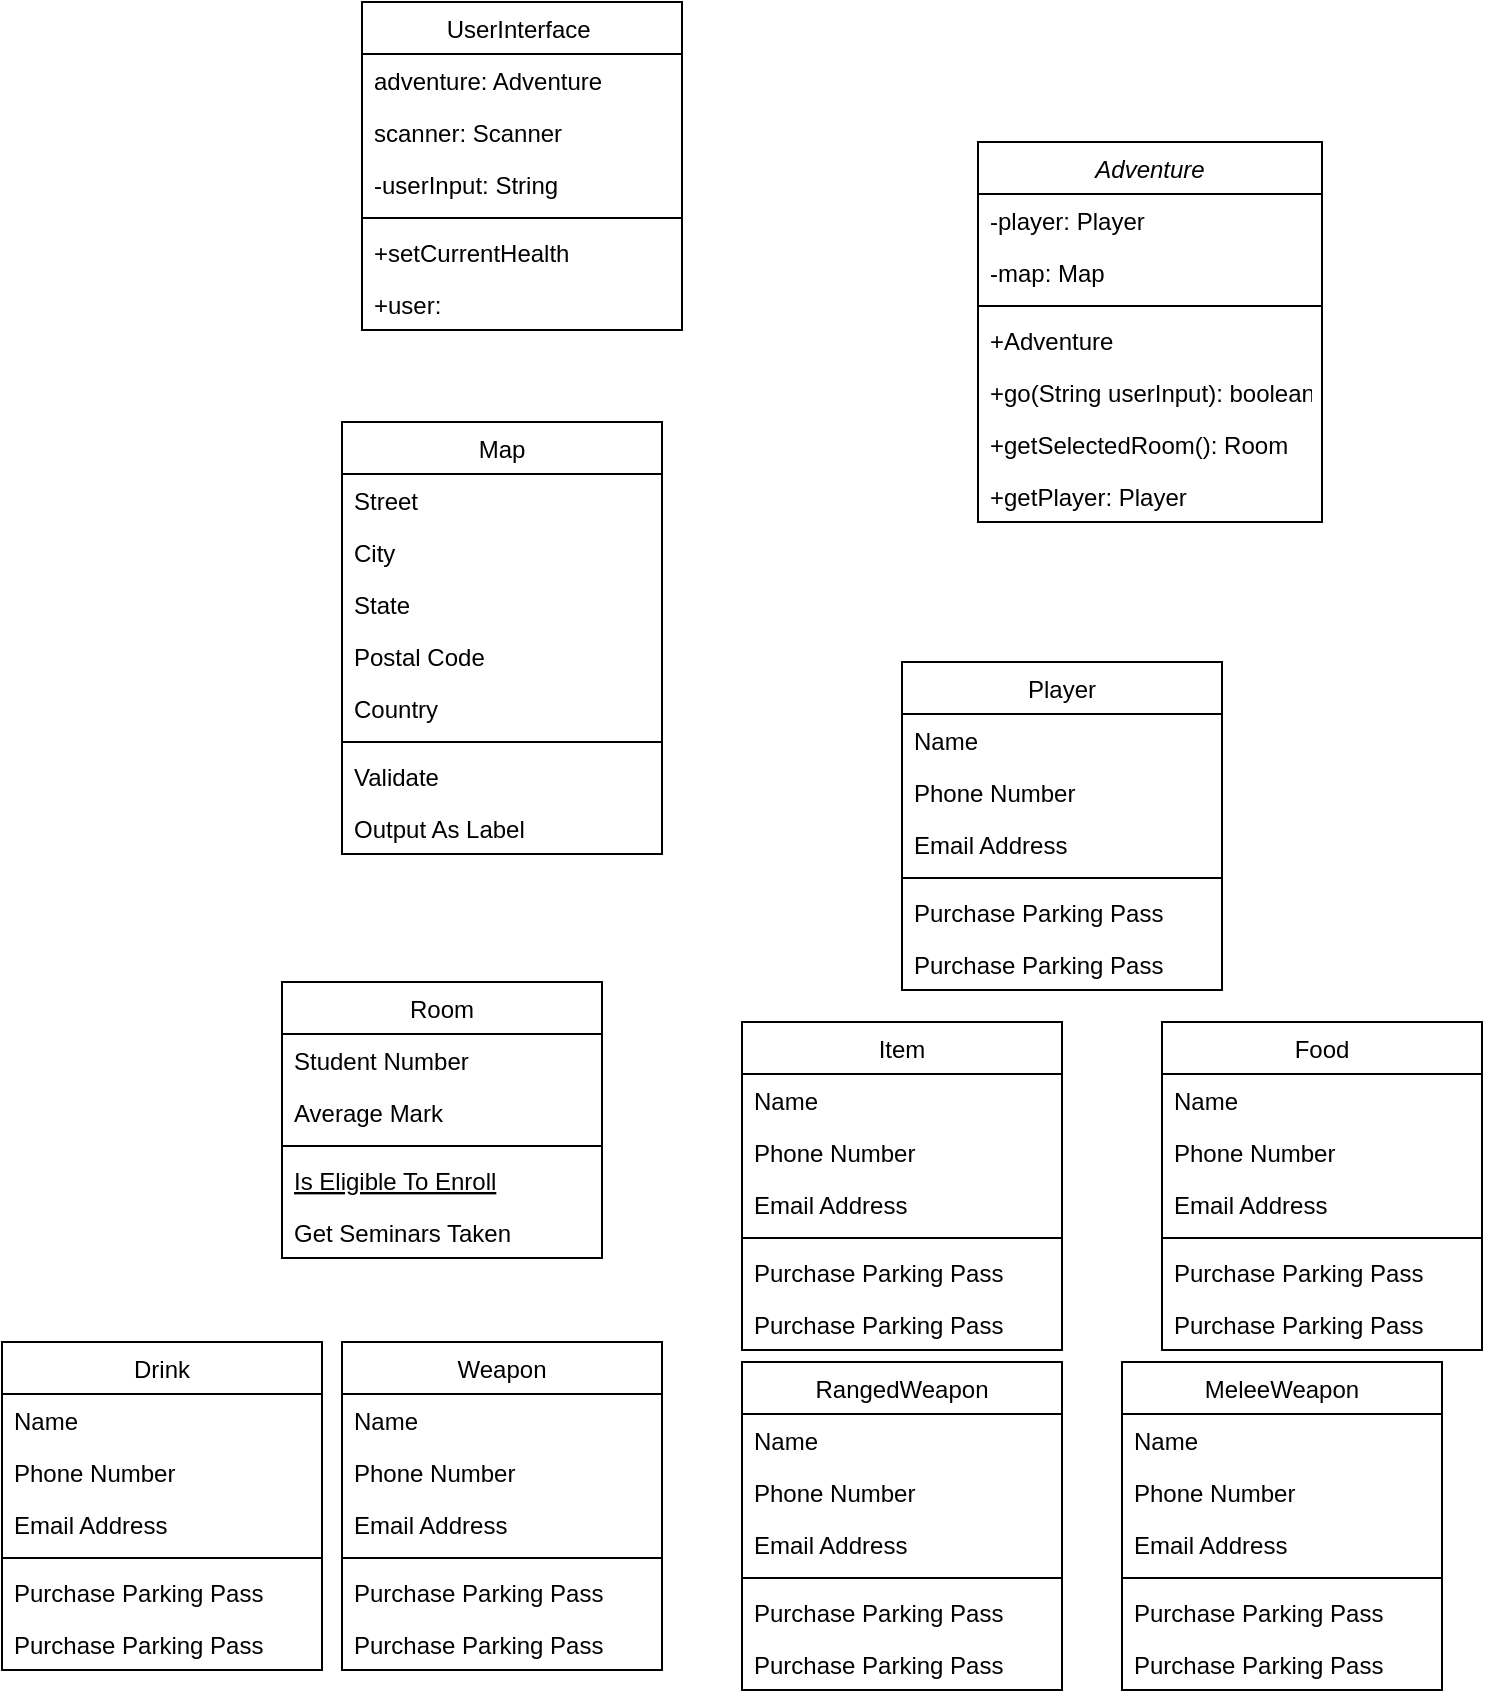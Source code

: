 <mxfile version="20.4.0" type="github">
  <diagram id="C5RBs43oDa-KdzZeNtuy" name="Page-1">
    <mxGraphModel dx="946" dy="645" grid="1" gridSize="10" guides="1" tooltips="1" connect="1" arrows="1" fold="1" page="1" pageScale="1" pageWidth="827" pageHeight="1169" math="0" shadow="0">
      <root>
        <mxCell id="WIyWlLk6GJQsqaUBKTNV-0" />
        <mxCell id="WIyWlLk6GJQsqaUBKTNV-1" parent="WIyWlLk6GJQsqaUBKTNV-0" />
        <mxCell id="u6Tng74yT31VrlchSR7E-79" value="UserInterface " style="swimlane;fontStyle=0;align=center;verticalAlign=top;childLayout=stackLayout;horizontal=1;startSize=26;horizontalStack=0;resizeParent=1;resizeLast=0;collapsible=1;marginBottom=0;rounded=0;shadow=0;strokeWidth=1;" vertex="1" parent="WIyWlLk6GJQsqaUBKTNV-1">
          <mxGeometry x="210" y="60" width="160" height="164" as="geometry">
            <mxRectangle x="230" y="140" width="160" height="26" as="alternateBounds" />
          </mxGeometry>
        </mxCell>
        <mxCell id="u6Tng74yT31VrlchSR7E-80" value="adventure: Adventure" style="text;align=left;verticalAlign=top;spacingLeft=4;spacingRight=4;overflow=hidden;rotatable=0;points=[[0,0.5],[1,0.5]];portConstraint=eastwest;" vertex="1" parent="u6Tng74yT31VrlchSR7E-79">
          <mxGeometry y="26" width="160" height="26" as="geometry" />
        </mxCell>
        <mxCell id="u6Tng74yT31VrlchSR7E-81" value="scanner: Scanner" style="text;align=left;verticalAlign=top;spacingLeft=4;spacingRight=4;overflow=hidden;rotatable=0;points=[[0,0.5],[1,0.5]];portConstraint=eastwest;rounded=0;shadow=0;html=0;" vertex="1" parent="u6Tng74yT31VrlchSR7E-79">
          <mxGeometry y="52" width="160" height="26" as="geometry" />
        </mxCell>
        <mxCell id="u6Tng74yT31VrlchSR7E-82" value="-userInput: String" style="text;align=left;verticalAlign=top;spacingLeft=4;spacingRight=4;overflow=hidden;rotatable=0;points=[[0,0.5],[1,0.5]];portConstraint=eastwest;rounded=0;shadow=0;html=0;" vertex="1" parent="u6Tng74yT31VrlchSR7E-79">
          <mxGeometry y="78" width="160" height="26" as="geometry" />
        </mxCell>
        <mxCell id="u6Tng74yT31VrlchSR7E-83" value="" style="line;html=1;strokeWidth=1;align=left;verticalAlign=middle;spacingTop=-1;spacingLeft=3;spacingRight=3;rotatable=0;labelPosition=right;points=[];portConstraint=eastwest;" vertex="1" parent="u6Tng74yT31VrlchSR7E-79">
          <mxGeometry y="104" width="160" height="8" as="geometry" />
        </mxCell>
        <mxCell id="u6Tng74yT31VrlchSR7E-84" value="+setCurrentHealth" style="text;align=left;verticalAlign=top;spacingLeft=4;spacingRight=4;overflow=hidden;rotatable=0;points=[[0,0.5],[1,0.5]];portConstraint=eastwest;" vertex="1" parent="u6Tng74yT31VrlchSR7E-79">
          <mxGeometry y="112" width="160" height="26" as="geometry" />
        </mxCell>
        <mxCell id="u6Tng74yT31VrlchSR7E-85" value="+user:" style="text;align=left;verticalAlign=top;spacingLeft=4;spacingRight=4;overflow=hidden;rotatable=0;points=[[0,0.5],[1,0.5]];portConstraint=eastwest;" vertex="1" parent="u6Tng74yT31VrlchSR7E-79">
          <mxGeometry y="138" width="160" height="26" as="geometry" />
        </mxCell>
        <mxCell id="u6Tng74yT31VrlchSR7E-86" value="Room" style="swimlane;fontStyle=0;align=center;verticalAlign=top;childLayout=stackLayout;horizontal=1;startSize=26;horizontalStack=0;resizeParent=1;resizeLast=0;collapsible=1;marginBottom=0;rounded=0;shadow=0;strokeWidth=1;" vertex="1" parent="WIyWlLk6GJQsqaUBKTNV-1">
          <mxGeometry x="170" y="550" width="160" height="138" as="geometry">
            <mxRectangle x="130" y="380" width="160" height="26" as="alternateBounds" />
          </mxGeometry>
        </mxCell>
        <mxCell id="u6Tng74yT31VrlchSR7E-87" value="Student Number" style="text;align=left;verticalAlign=top;spacingLeft=4;spacingRight=4;overflow=hidden;rotatable=0;points=[[0,0.5],[1,0.5]];portConstraint=eastwest;" vertex="1" parent="u6Tng74yT31VrlchSR7E-86">
          <mxGeometry y="26" width="160" height="26" as="geometry" />
        </mxCell>
        <mxCell id="u6Tng74yT31VrlchSR7E-88" value="Average Mark" style="text;align=left;verticalAlign=top;spacingLeft=4;spacingRight=4;overflow=hidden;rotatable=0;points=[[0,0.5],[1,0.5]];portConstraint=eastwest;rounded=0;shadow=0;html=0;" vertex="1" parent="u6Tng74yT31VrlchSR7E-86">
          <mxGeometry y="52" width="160" height="26" as="geometry" />
        </mxCell>
        <mxCell id="u6Tng74yT31VrlchSR7E-89" value="" style="line;html=1;strokeWidth=1;align=left;verticalAlign=middle;spacingTop=-1;spacingLeft=3;spacingRight=3;rotatable=0;labelPosition=right;points=[];portConstraint=eastwest;" vertex="1" parent="u6Tng74yT31VrlchSR7E-86">
          <mxGeometry y="78" width="160" height="8" as="geometry" />
        </mxCell>
        <mxCell id="u6Tng74yT31VrlchSR7E-90" value="Is Eligible To Enroll" style="text;align=left;verticalAlign=top;spacingLeft=4;spacingRight=4;overflow=hidden;rotatable=0;points=[[0,0.5],[1,0.5]];portConstraint=eastwest;fontStyle=4" vertex="1" parent="u6Tng74yT31VrlchSR7E-86">
          <mxGeometry y="86" width="160" height="26" as="geometry" />
        </mxCell>
        <mxCell id="u6Tng74yT31VrlchSR7E-91" value="Get Seminars Taken" style="text;align=left;verticalAlign=top;spacingLeft=4;spacingRight=4;overflow=hidden;rotatable=0;points=[[0,0.5],[1,0.5]];portConstraint=eastwest;" vertex="1" parent="u6Tng74yT31VrlchSR7E-86">
          <mxGeometry y="112" width="160" height="26" as="geometry" />
        </mxCell>
        <mxCell id="u6Tng74yT31VrlchSR7E-92" value="Adventure" style="swimlane;fontStyle=2;align=center;verticalAlign=top;childLayout=stackLayout;horizontal=1;startSize=26;horizontalStack=0;resizeParent=1;resizeLast=0;collapsible=1;marginBottom=0;rounded=0;shadow=0;strokeWidth=1;fontFamily=Helvetica;" vertex="1" parent="WIyWlLk6GJQsqaUBKTNV-1">
          <mxGeometry x="518" y="130" width="172" height="190" as="geometry">
            <mxRectangle x="550" y="140" width="160" height="26" as="alternateBounds" />
          </mxGeometry>
        </mxCell>
        <mxCell id="u6Tng74yT31VrlchSR7E-93" value="-player: Player" style="text;align=left;verticalAlign=top;spacingLeft=4;spacingRight=4;overflow=hidden;rotatable=0;points=[[0,0.5],[1,0.5]];portConstraint=eastwest;" vertex="1" parent="u6Tng74yT31VrlchSR7E-92">
          <mxGeometry y="26" width="172" height="26" as="geometry" />
        </mxCell>
        <mxCell id="u6Tng74yT31VrlchSR7E-94" value="-map: Map" style="text;align=left;verticalAlign=top;spacingLeft=4;spacingRight=4;overflow=hidden;rotatable=0;points=[[0,0.5],[1,0.5]];portConstraint=eastwest;rounded=0;shadow=0;html=0;" vertex="1" parent="u6Tng74yT31VrlchSR7E-92">
          <mxGeometry y="52" width="172" height="26" as="geometry" />
        </mxCell>
        <mxCell id="u6Tng74yT31VrlchSR7E-95" value="" style="line;html=1;strokeWidth=1;align=left;verticalAlign=middle;spacingTop=-1;spacingLeft=3;spacingRight=3;rotatable=0;labelPosition=right;points=[];portConstraint=eastwest;" vertex="1" parent="u6Tng74yT31VrlchSR7E-92">
          <mxGeometry y="78" width="172" height="8" as="geometry" />
        </mxCell>
        <mxCell id="u6Tng74yT31VrlchSR7E-96" value="+Adventure" style="text;align=left;verticalAlign=top;spacingLeft=4;spacingRight=4;overflow=hidden;rotatable=0;points=[[0,0.5],[1,0.5]];portConstraint=eastwest;" vertex="1" parent="u6Tng74yT31VrlchSR7E-92">
          <mxGeometry y="86" width="172" height="26" as="geometry" />
        </mxCell>
        <mxCell id="u6Tng74yT31VrlchSR7E-97" value="+go(String userInput): boolean" style="text;align=left;verticalAlign=top;spacingLeft=4;spacingRight=4;overflow=hidden;rotatable=0;points=[[0,0.5],[1,0.5]];portConstraint=eastwest;" vertex="1" parent="u6Tng74yT31VrlchSR7E-92">
          <mxGeometry y="112" width="172" height="26" as="geometry" />
        </mxCell>
        <mxCell id="u6Tng74yT31VrlchSR7E-98" value="+getSelectedRoom(): Room" style="text;align=left;verticalAlign=top;spacingLeft=4;spacingRight=4;overflow=hidden;rotatable=0;points=[[0,0.5],[1,0.5]];portConstraint=eastwest;" vertex="1" parent="u6Tng74yT31VrlchSR7E-92">
          <mxGeometry y="138" width="172" height="26" as="geometry" />
        </mxCell>
        <mxCell id="u6Tng74yT31VrlchSR7E-99" value="+getPlayer: Player" style="text;align=left;verticalAlign=top;spacingLeft=4;spacingRight=4;overflow=hidden;rotatable=0;points=[[0,0.5],[1,0.5]];portConstraint=eastwest;" vertex="1" parent="u6Tng74yT31VrlchSR7E-92">
          <mxGeometry y="164" width="172" height="26" as="geometry" />
        </mxCell>
        <mxCell id="u6Tng74yT31VrlchSR7E-100" value="Map" style="swimlane;fontStyle=0;align=center;verticalAlign=top;childLayout=stackLayout;horizontal=1;startSize=26;horizontalStack=0;resizeParent=1;resizeLast=0;collapsible=1;marginBottom=0;rounded=0;shadow=0;strokeWidth=1;" vertex="1" parent="WIyWlLk6GJQsqaUBKTNV-1">
          <mxGeometry x="200" y="270" width="160" height="216" as="geometry">
            <mxRectangle x="550" y="140" width="160" height="26" as="alternateBounds" />
          </mxGeometry>
        </mxCell>
        <mxCell id="u6Tng74yT31VrlchSR7E-101" value="Street" style="text;align=left;verticalAlign=top;spacingLeft=4;spacingRight=4;overflow=hidden;rotatable=0;points=[[0,0.5],[1,0.5]];portConstraint=eastwest;" vertex="1" parent="u6Tng74yT31VrlchSR7E-100">
          <mxGeometry y="26" width="160" height="26" as="geometry" />
        </mxCell>
        <mxCell id="u6Tng74yT31VrlchSR7E-102" value="City" style="text;align=left;verticalAlign=top;spacingLeft=4;spacingRight=4;overflow=hidden;rotatable=0;points=[[0,0.5],[1,0.5]];portConstraint=eastwest;rounded=0;shadow=0;html=0;" vertex="1" parent="u6Tng74yT31VrlchSR7E-100">
          <mxGeometry y="52" width="160" height="26" as="geometry" />
        </mxCell>
        <mxCell id="u6Tng74yT31VrlchSR7E-103" value="State" style="text;align=left;verticalAlign=top;spacingLeft=4;spacingRight=4;overflow=hidden;rotatable=0;points=[[0,0.5],[1,0.5]];portConstraint=eastwest;rounded=0;shadow=0;html=0;" vertex="1" parent="u6Tng74yT31VrlchSR7E-100">
          <mxGeometry y="78" width="160" height="26" as="geometry" />
        </mxCell>
        <mxCell id="u6Tng74yT31VrlchSR7E-104" value="Postal Code" style="text;align=left;verticalAlign=top;spacingLeft=4;spacingRight=4;overflow=hidden;rotatable=0;points=[[0,0.5],[1,0.5]];portConstraint=eastwest;rounded=0;shadow=0;html=0;" vertex="1" parent="u6Tng74yT31VrlchSR7E-100">
          <mxGeometry y="104" width="160" height="26" as="geometry" />
        </mxCell>
        <mxCell id="u6Tng74yT31VrlchSR7E-105" value="Country" style="text;align=left;verticalAlign=top;spacingLeft=4;spacingRight=4;overflow=hidden;rotatable=0;points=[[0,0.5],[1,0.5]];portConstraint=eastwest;rounded=0;shadow=0;html=0;" vertex="1" parent="u6Tng74yT31VrlchSR7E-100">
          <mxGeometry y="130" width="160" height="26" as="geometry" />
        </mxCell>
        <mxCell id="u6Tng74yT31VrlchSR7E-106" value="" style="line;html=1;strokeWidth=1;align=left;verticalAlign=middle;spacingTop=-1;spacingLeft=3;spacingRight=3;rotatable=0;labelPosition=right;points=[];portConstraint=eastwest;" vertex="1" parent="u6Tng74yT31VrlchSR7E-100">
          <mxGeometry y="156" width="160" height="8" as="geometry" />
        </mxCell>
        <mxCell id="u6Tng74yT31VrlchSR7E-107" value="Validate" style="text;align=left;verticalAlign=top;spacingLeft=4;spacingRight=4;overflow=hidden;rotatable=0;points=[[0,0.5],[1,0.5]];portConstraint=eastwest;" vertex="1" parent="u6Tng74yT31VrlchSR7E-100">
          <mxGeometry y="164" width="160" height="26" as="geometry" />
        </mxCell>
        <mxCell id="u6Tng74yT31VrlchSR7E-108" value="Output As Label" style="text;align=left;verticalAlign=top;spacingLeft=4;spacingRight=4;overflow=hidden;rotatable=0;points=[[0,0.5],[1,0.5]];portConstraint=eastwest;" vertex="1" parent="u6Tng74yT31VrlchSR7E-100">
          <mxGeometry y="190" width="160" height="26" as="geometry" />
        </mxCell>
        <mxCell id="u6Tng74yT31VrlchSR7E-109" value="Player" style="swimlane;fontStyle=0;align=center;verticalAlign=top;childLayout=stackLayout;horizontal=1;startSize=26;horizontalStack=0;resizeParent=1;resizeLast=0;collapsible=1;marginBottom=0;rounded=0;shadow=0;strokeWidth=1;" vertex="1" parent="WIyWlLk6GJQsqaUBKTNV-1">
          <mxGeometry x="480" y="390" width="160" height="164" as="geometry">
            <mxRectangle x="230" y="140" width="160" height="26" as="alternateBounds" />
          </mxGeometry>
        </mxCell>
        <mxCell id="u6Tng74yT31VrlchSR7E-110" value="Name" style="text;align=left;verticalAlign=top;spacingLeft=4;spacingRight=4;overflow=hidden;rotatable=0;points=[[0,0.5],[1,0.5]];portConstraint=eastwest;" vertex="1" parent="u6Tng74yT31VrlchSR7E-109">
          <mxGeometry y="26" width="160" height="26" as="geometry" />
        </mxCell>
        <mxCell id="u6Tng74yT31VrlchSR7E-111" value="Phone Number" style="text;align=left;verticalAlign=top;spacingLeft=4;spacingRight=4;overflow=hidden;rotatable=0;points=[[0,0.5],[1,0.5]];portConstraint=eastwest;rounded=0;shadow=0;html=0;" vertex="1" parent="u6Tng74yT31VrlchSR7E-109">
          <mxGeometry y="52" width="160" height="26" as="geometry" />
        </mxCell>
        <mxCell id="u6Tng74yT31VrlchSR7E-112" value="Email Address" style="text;align=left;verticalAlign=top;spacingLeft=4;spacingRight=4;overflow=hidden;rotatable=0;points=[[0,0.5],[1,0.5]];portConstraint=eastwest;rounded=0;shadow=0;html=0;" vertex="1" parent="u6Tng74yT31VrlchSR7E-109">
          <mxGeometry y="78" width="160" height="26" as="geometry" />
        </mxCell>
        <mxCell id="u6Tng74yT31VrlchSR7E-113" value="" style="line;html=1;strokeWidth=1;align=left;verticalAlign=middle;spacingTop=-1;spacingLeft=3;spacingRight=3;rotatable=0;labelPosition=right;points=[];portConstraint=eastwest;" vertex="1" parent="u6Tng74yT31VrlchSR7E-109">
          <mxGeometry y="104" width="160" height="8" as="geometry" />
        </mxCell>
        <mxCell id="u6Tng74yT31VrlchSR7E-114" value="Purchase Parking Pass" style="text;align=left;verticalAlign=top;spacingLeft=4;spacingRight=4;overflow=hidden;rotatable=0;points=[[0,0.5],[1,0.5]];portConstraint=eastwest;" vertex="1" parent="u6Tng74yT31VrlchSR7E-109">
          <mxGeometry y="112" width="160" height="26" as="geometry" />
        </mxCell>
        <mxCell id="u6Tng74yT31VrlchSR7E-115" value="Purchase Parking Pass" style="text;align=left;verticalAlign=top;spacingLeft=4;spacingRight=4;overflow=hidden;rotatable=0;points=[[0,0.5],[1,0.5]];portConstraint=eastwest;" vertex="1" parent="u6Tng74yT31VrlchSR7E-109">
          <mxGeometry y="138" width="160" height="26" as="geometry" />
        </mxCell>
        <mxCell id="u6Tng74yT31VrlchSR7E-116" value="Item" style="swimlane;fontStyle=0;align=center;verticalAlign=top;childLayout=stackLayout;horizontal=1;startSize=26;horizontalStack=0;resizeParent=1;resizeLast=0;collapsible=1;marginBottom=0;rounded=0;shadow=0;strokeWidth=1;" vertex="1" parent="WIyWlLk6GJQsqaUBKTNV-1">
          <mxGeometry x="400" y="570" width="160" height="164" as="geometry">
            <mxRectangle x="230" y="140" width="160" height="26" as="alternateBounds" />
          </mxGeometry>
        </mxCell>
        <mxCell id="u6Tng74yT31VrlchSR7E-117" value="Name" style="text;align=left;verticalAlign=top;spacingLeft=4;spacingRight=4;overflow=hidden;rotatable=0;points=[[0,0.5],[1,0.5]];portConstraint=eastwest;" vertex="1" parent="u6Tng74yT31VrlchSR7E-116">
          <mxGeometry y="26" width="160" height="26" as="geometry" />
        </mxCell>
        <mxCell id="u6Tng74yT31VrlchSR7E-118" value="Phone Number" style="text;align=left;verticalAlign=top;spacingLeft=4;spacingRight=4;overflow=hidden;rotatable=0;points=[[0,0.5],[1,0.5]];portConstraint=eastwest;rounded=0;shadow=0;html=0;" vertex="1" parent="u6Tng74yT31VrlchSR7E-116">
          <mxGeometry y="52" width="160" height="26" as="geometry" />
        </mxCell>
        <mxCell id="u6Tng74yT31VrlchSR7E-119" value="Email Address" style="text;align=left;verticalAlign=top;spacingLeft=4;spacingRight=4;overflow=hidden;rotatable=0;points=[[0,0.5],[1,0.5]];portConstraint=eastwest;rounded=0;shadow=0;html=0;" vertex="1" parent="u6Tng74yT31VrlchSR7E-116">
          <mxGeometry y="78" width="160" height="26" as="geometry" />
        </mxCell>
        <mxCell id="u6Tng74yT31VrlchSR7E-120" value="" style="line;html=1;strokeWidth=1;align=left;verticalAlign=middle;spacingTop=-1;spacingLeft=3;spacingRight=3;rotatable=0;labelPosition=right;points=[];portConstraint=eastwest;" vertex="1" parent="u6Tng74yT31VrlchSR7E-116">
          <mxGeometry y="104" width="160" height="8" as="geometry" />
        </mxCell>
        <mxCell id="u6Tng74yT31VrlchSR7E-121" value="Purchase Parking Pass" style="text;align=left;verticalAlign=top;spacingLeft=4;spacingRight=4;overflow=hidden;rotatable=0;points=[[0,0.5],[1,0.5]];portConstraint=eastwest;" vertex="1" parent="u6Tng74yT31VrlchSR7E-116">
          <mxGeometry y="112" width="160" height="26" as="geometry" />
        </mxCell>
        <mxCell id="u6Tng74yT31VrlchSR7E-122" value="Purchase Parking Pass" style="text;align=left;verticalAlign=top;spacingLeft=4;spacingRight=4;overflow=hidden;rotatable=0;points=[[0,0.5],[1,0.5]];portConstraint=eastwest;" vertex="1" parent="u6Tng74yT31VrlchSR7E-116">
          <mxGeometry y="138" width="160" height="26" as="geometry" />
        </mxCell>
        <mxCell id="u6Tng74yT31VrlchSR7E-123" value="Food" style="swimlane;fontStyle=0;align=center;verticalAlign=top;childLayout=stackLayout;horizontal=1;startSize=26;horizontalStack=0;resizeParent=1;resizeLast=0;collapsible=1;marginBottom=0;rounded=0;shadow=0;strokeWidth=1;" vertex="1" parent="WIyWlLk6GJQsqaUBKTNV-1">
          <mxGeometry x="610" y="570" width="160" height="164" as="geometry">
            <mxRectangle x="230" y="140" width="160" height="26" as="alternateBounds" />
          </mxGeometry>
        </mxCell>
        <mxCell id="u6Tng74yT31VrlchSR7E-124" value="Name" style="text;align=left;verticalAlign=top;spacingLeft=4;spacingRight=4;overflow=hidden;rotatable=0;points=[[0,0.5],[1,0.5]];portConstraint=eastwest;" vertex="1" parent="u6Tng74yT31VrlchSR7E-123">
          <mxGeometry y="26" width="160" height="26" as="geometry" />
        </mxCell>
        <mxCell id="u6Tng74yT31VrlchSR7E-125" value="Phone Number" style="text;align=left;verticalAlign=top;spacingLeft=4;spacingRight=4;overflow=hidden;rotatable=0;points=[[0,0.5],[1,0.5]];portConstraint=eastwest;rounded=0;shadow=0;html=0;" vertex="1" parent="u6Tng74yT31VrlchSR7E-123">
          <mxGeometry y="52" width="160" height="26" as="geometry" />
        </mxCell>
        <mxCell id="u6Tng74yT31VrlchSR7E-126" value="Email Address" style="text;align=left;verticalAlign=top;spacingLeft=4;spacingRight=4;overflow=hidden;rotatable=0;points=[[0,0.5],[1,0.5]];portConstraint=eastwest;rounded=0;shadow=0;html=0;" vertex="1" parent="u6Tng74yT31VrlchSR7E-123">
          <mxGeometry y="78" width="160" height="26" as="geometry" />
        </mxCell>
        <mxCell id="u6Tng74yT31VrlchSR7E-127" value="" style="line;html=1;strokeWidth=1;align=left;verticalAlign=middle;spacingTop=-1;spacingLeft=3;spacingRight=3;rotatable=0;labelPosition=right;points=[];portConstraint=eastwest;" vertex="1" parent="u6Tng74yT31VrlchSR7E-123">
          <mxGeometry y="104" width="160" height="8" as="geometry" />
        </mxCell>
        <mxCell id="u6Tng74yT31VrlchSR7E-128" value="Purchase Parking Pass" style="text;align=left;verticalAlign=top;spacingLeft=4;spacingRight=4;overflow=hidden;rotatable=0;points=[[0,0.5],[1,0.5]];portConstraint=eastwest;" vertex="1" parent="u6Tng74yT31VrlchSR7E-123">
          <mxGeometry y="112" width="160" height="26" as="geometry" />
        </mxCell>
        <mxCell id="u6Tng74yT31VrlchSR7E-129" value="Purchase Parking Pass" style="text;align=left;verticalAlign=top;spacingLeft=4;spacingRight=4;overflow=hidden;rotatable=0;points=[[0,0.5],[1,0.5]];portConstraint=eastwest;" vertex="1" parent="u6Tng74yT31VrlchSR7E-123">
          <mxGeometry y="138" width="160" height="26" as="geometry" />
        </mxCell>
        <mxCell id="u6Tng74yT31VrlchSR7E-130" value="Drink" style="swimlane;fontStyle=0;align=center;verticalAlign=top;childLayout=stackLayout;horizontal=1;startSize=26;horizontalStack=0;resizeParent=1;resizeLast=0;collapsible=1;marginBottom=0;rounded=0;shadow=0;strokeWidth=1;" vertex="1" parent="WIyWlLk6GJQsqaUBKTNV-1">
          <mxGeometry x="30" y="730" width="160" height="164" as="geometry">
            <mxRectangle x="230" y="140" width="160" height="26" as="alternateBounds" />
          </mxGeometry>
        </mxCell>
        <mxCell id="u6Tng74yT31VrlchSR7E-131" value="Name" style="text;align=left;verticalAlign=top;spacingLeft=4;spacingRight=4;overflow=hidden;rotatable=0;points=[[0,0.5],[1,0.5]];portConstraint=eastwest;" vertex="1" parent="u6Tng74yT31VrlchSR7E-130">
          <mxGeometry y="26" width="160" height="26" as="geometry" />
        </mxCell>
        <mxCell id="u6Tng74yT31VrlchSR7E-132" value="Phone Number" style="text;align=left;verticalAlign=top;spacingLeft=4;spacingRight=4;overflow=hidden;rotatable=0;points=[[0,0.5],[1,0.5]];portConstraint=eastwest;rounded=0;shadow=0;html=0;" vertex="1" parent="u6Tng74yT31VrlchSR7E-130">
          <mxGeometry y="52" width="160" height="26" as="geometry" />
        </mxCell>
        <mxCell id="u6Tng74yT31VrlchSR7E-133" value="Email Address" style="text;align=left;verticalAlign=top;spacingLeft=4;spacingRight=4;overflow=hidden;rotatable=0;points=[[0,0.5],[1,0.5]];portConstraint=eastwest;rounded=0;shadow=0;html=0;" vertex="1" parent="u6Tng74yT31VrlchSR7E-130">
          <mxGeometry y="78" width="160" height="26" as="geometry" />
        </mxCell>
        <mxCell id="u6Tng74yT31VrlchSR7E-134" value="" style="line;html=1;strokeWidth=1;align=left;verticalAlign=middle;spacingTop=-1;spacingLeft=3;spacingRight=3;rotatable=0;labelPosition=right;points=[];portConstraint=eastwest;" vertex="1" parent="u6Tng74yT31VrlchSR7E-130">
          <mxGeometry y="104" width="160" height="8" as="geometry" />
        </mxCell>
        <mxCell id="u6Tng74yT31VrlchSR7E-135" value="Purchase Parking Pass" style="text;align=left;verticalAlign=top;spacingLeft=4;spacingRight=4;overflow=hidden;rotatable=0;points=[[0,0.5],[1,0.5]];portConstraint=eastwest;" vertex="1" parent="u6Tng74yT31VrlchSR7E-130">
          <mxGeometry y="112" width="160" height="26" as="geometry" />
        </mxCell>
        <mxCell id="u6Tng74yT31VrlchSR7E-136" value="Purchase Parking Pass" style="text;align=left;verticalAlign=top;spacingLeft=4;spacingRight=4;overflow=hidden;rotatable=0;points=[[0,0.5],[1,0.5]];portConstraint=eastwest;" vertex="1" parent="u6Tng74yT31VrlchSR7E-130">
          <mxGeometry y="138" width="160" height="26" as="geometry" />
        </mxCell>
        <mxCell id="u6Tng74yT31VrlchSR7E-137" value="Weapon" style="swimlane;fontStyle=0;align=center;verticalAlign=top;childLayout=stackLayout;horizontal=1;startSize=26;horizontalStack=0;resizeParent=1;resizeLast=0;collapsible=1;marginBottom=0;rounded=0;shadow=0;strokeWidth=1;" vertex="1" parent="WIyWlLk6GJQsqaUBKTNV-1">
          <mxGeometry x="200" y="730" width="160" height="164" as="geometry">
            <mxRectangle x="230" y="140" width="160" height="26" as="alternateBounds" />
          </mxGeometry>
        </mxCell>
        <mxCell id="u6Tng74yT31VrlchSR7E-138" value="Name" style="text;align=left;verticalAlign=top;spacingLeft=4;spacingRight=4;overflow=hidden;rotatable=0;points=[[0,0.5],[1,0.5]];portConstraint=eastwest;" vertex="1" parent="u6Tng74yT31VrlchSR7E-137">
          <mxGeometry y="26" width="160" height="26" as="geometry" />
        </mxCell>
        <mxCell id="u6Tng74yT31VrlchSR7E-139" value="Phone Number" style="text;align=left;verticalAlign=top;spacingLeft=4;spacingRight=4;overflow=hidden;rotatable=0;points=[[0,0.5],[1,0.5]];portConstraint=eastwest;rounded=0;shadow=0;html=0;" vertex="1" parent="u6Tng74yT31VrlchSR7E-137">
          <mxGeometry y="52" width="160" height="26" as="geometry" />
        </mxCell>
        <mxCell id="u6Tng74yT31VrlchSR7E-140" value="Email Address" style="text;align=left;verticalAlign=top;spacingLeft=4;spacingRight=4;overflow=hidden;rotatable=0;points=[[0,0.5],[1,0.5]];portConstraint=eastwest;rounded=0;shadow=0;html=0;" vertex="1" parent="u6Tng74yT31VrlchSR7E-137">
          <mxGeometry y="78" width="160" height="26" as="geometry" />
        </mxCell>
        <mxCell id="u6Tng74yT31VrlchSR7E-141" value="" style="line;html=1;strokeWidth=1;align=left;verticalAlign=middle;spacingTop=-1;spacingLeft=3;spacingRight=3;rotatable=0;labelPosition=right;points=[];portConstraint=eastwest;" vertex="1" parent="u6Tng74yT31VrlchSR7E-137">
          <mxGeometry y="104" width="160" height="8" as="geometry" />
        </mxCell>
        <mxCell id="u6Tng74yT31VrlchSR7E-142" value="Purchase Parking Pass" style="text;align=left;verticalAlign=top;spacingLeft=4;spacingRight=4;overflow=hidden;rotatable=0;points=[[0,0.5],[1,0.5]];portConstraint=eastwest;" vertex="1" parent="u6Tng74yT31VrlchSR7E-137">
          <mxGeometry y="112" width="160" height="26" as="geometry" />
        </mxCell>
        <mxCell id="u6Tng74yT31VrlchSR7E-143" value="Purchase Parking Pass" style="text;align=left;verticalAlign=top;spacingLeft=4;spacingRight=4;overflow=hidden;rotatable=0;points=[[0,0.5],[1,0.5]];portConstraint=eastwest;" vertex="1" parent="u6Tng74yT31VrlchSR7E-137">
          <mxGeometry y="138" width="160" height="26" as="geometry" />
        </mxCell>
        <mxCell id="u6Tng74yT31VrlchSR7E-144" value="RangedWeapon" style="swimlane;fontStyle=0;align=center;verticalAlign=top;childLayout=stackLayout;horizontal=1;startSize=26;horizontalStack=0;resizeParent=1;resizeLast=0;collapsible=1;marginBottom=0;rounded=0;shadow=0;strokeWidth=1;" vertex="1" parent="WIyWlLk6GJQsqaUBKTNV-1">
          <mxGeometry x="400" y="740" width="160" height="164" as="geometry">
            <mxRectangle x="230" y="140" width="160" height="26" as="alternateBounds" />
          </mxGeometry>
        </mxCell>
        <mxCell id="u6Tng74yT31VrlchSR7E-145" value="Name" style="text;align=left;verticalAlign=top;spacingLeft=4;spacingRight=4;overflow=hidden;rotatable=0;points=[[0,0.5],[1,0.5]];portConstraint=eastwest;" vertex="1" parent="u6Tng74yT31VrlchSR7E-144">
          <mxGeometry y="26" width="160" height="26" as="geometry" />
        </mxCell>
        <mxCell id="u6Tng74yT31VrlchSR7E-146" value="Phone Number" style="text;align=left;verticalAlign=top;spacingLeft=4;spacingRight=4;overflow=hidden;rotatable=0;points=[[0,0.5],[1,0.5]];portConstraint=eastwest;rounded=0;shadow=0;html=0;" vertex="1" parent="u6Tng74yT31VrlchSR7E-144">
          <mxGeometry y="52" width="160" height="26" as="geometry" />
        </mxCell>
        <mxCell id="u6Tng74yT31VrlchSR7E-147" value="Email Address" style="text;align=left;verticalAlign=top;spacingLeft=4;spacingRight=4;overflow=hidden;rotatable=0;points=[[0,0.5],[1,0.5]];portConstraint=eastwest;rounded=0;shadow=0;html=0;" vertex="1" parent="u6Tng74yT31VrlchSR7E-144">
          <mxGeometry y="78" width="160" height="26" as="geometry" />
        </mxCell>
        <mxCell id="u6Tng74yT31VrlchSR7E-148" value="" style="line;html=1;strokeWidth=1;align=left;verticalAlign=middle;spacingTop=-1;spacingLeft=3;spacingRight=3;rotatable=0;labelPosition=right;points=[];portConstraint=eastwest;" vertex="1" parent="u6Tng74yT31VrlchSR7E-144">
          <mxGeometry y="104" width="160" height="8" as="geometry" />
        </mxCell>
        <mxCell id="u6Tng74yT31VrlchSR7E-149" value="Purchase Parking Pass" style="text;align=left;verticalAlign=top;spacingLeft=4;spacingRight=4;overflow=hidden;rotatable=0;points=[[0,0.5],[1,0.5]];portConstraint=eastwest;" vertex="1" parent="u6Tng74yT31VrlchSR7E-144">
          <mxGeometry y="112" width="160" height="26" as="geometry" />
        </mxCell>
        <mxCell id="u6Tng74yT31VrlchSR7E-150" value="Purchase Parking Pass" style="text;align=left;verticalAlign=top;spacingLeft=4;spacingRight=4;overflow=hidden;rotatable=0;points=[[0,0.5],[1,0.5]];portConstraint=eastwest;" vertex="1" parent="u6Tng74yT31VrlchSR7E-144">
          <mxGeometry y="138" width="160" height="26" as="geometry" />
        </mxCell>
        <mxCell id="u6Tng74yT31VrlchSR7E-151" value="MeleeWeapon" style="swimlane;fontStyle=0;align=center;verticalAlign=top;childLayout=stackLayout;horizontal=1;startSize=26;horizontalStack=0;resizeParent=1;resizeLast=0;collapsible=1;marginBottom=0;rounded=0;shadow=0;strokeWidth=1;" vertex="1" parent="WIyWlLk6GJQsqaUBKTNV-1">
          <mxGeometry x="590" y="740" width="160" height="164" as="geometry">
            <mxRectangle x="230" y="140" width="160" height="26" as="alternateBounds" />
          </mxGeometry>
        </mxCell>
        <mxCell id="u6Tng74yT31VrlchSR7E-152" value="Name" style="text;align=left;verticalAlign=top;spacingLeft=4;spacingRight=4;overflow=hidden;rotatable=0;points=[[0,0.5],[1,0.5]];portConstraint=eastwest;" vertex="1" parent="u6Tng74yT31VrlchSR7E-151">
          <mxGeometry y="26" width="160" height="26" as="geometry" />
        </mxCell>
        <mxCell id="u6Tng74yT31VrlchSR7E-153" value="Phone Number" style="text;align=left;verticalAlign=top;spacingLeft=4;spacingRight=4;overflow=hidden;rotatable=0;points=[[0,0.5],[1,0.5]];portConstraint=eastwest;rounded=0;shadow=0;html=0;" vertex="1" parent="u6Tng74yT31VrlchSR7E-151">
          <mxGeometry y="52" width="160" height="26" as="geometry" />
        </mxCell>
        <mxCell id="u6Tng74yT31VrlchSR7E-154" value="Email Address" style="text;align=left;verticalAlign=top;spacingLeft=4;spacingRight=4;overflow=hidden;rotatable=0;points=[[0,0.5],[1,0.5]];portConstraint=eastwest;rounded=0;shadow=0;html=0;" vertex="1" parent="u6Tng74yT31VrlchSR7E-151">
          <mxGeometry y="78" width="160" height="26" as="geometry" />
        </mxCell>
        <mxCell id="u6Tng74yT31VrlchSR7E-155" value="" style="line;html=1;strokeWidth=1;align=left;verticalAlign=middle;spacingTop=-1;spacingLeft=3;spacingRight=3;rotatable=0;labelPosition=right;points=[];portConstraint=eastwest;" vertex="1" parent="u6Tng74yT31VrlchSR7E-151">
          <mxGeometry y="104" width="160" height="8" as="geometry" />
        </mxCell>
        <mxCell id="u6Tng74yT31VrlchSR7E-156" value="Purchase Parking Pass" style="text;align=left;verticalAlign=top;spacingLeft=4;spacingRight=4;overflow=hidden;rotatable=0;points=[[0,0.5],[1,0.5]];portConstraint=eastwest;" vertex="1" parent="u6Tng74yT31VrlchSR7E-151">
          <mxGeometry y="112" width="160" height="26" as="geometry" />
        </mxCell>
        <mxCell id="u6Tng74yT31VrlchSR7E-157" value="Purchase Parking Pass" style="text;align=left;verticalAlign=top;spacingLeft=4;spacingRight=4;overflow=hidden;rotatable=0;points=[[0,0.5],[1,0.5]];portConstraint=eastwest;" vertex="1" parent="u6Tng74yT31VrlchSR7E-151">
          <mxGeometry y="138" width="160" height="26" as="geometry" />
        </mxCell>
      </root>
    </mxGraphModel>
  </diagram>
</mxfile>
